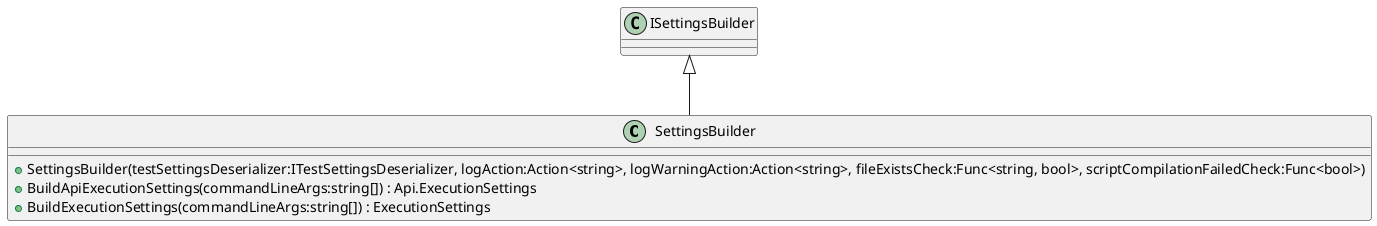 @startuml
class SettingsBuilder {
    + SettingsBuilder(testSettingsDeserializer:ITestSettingsDeserializer, logAction:Action<string>, logWarningAction:Action<string>, fileExistsCheck:Func<string, bool>, scriptCompilationFailedCheck:Func<bool>)
    + BuildApiExecutionSettings(commandLineArgs:string[]) : Api.ExecutionSettings
    + BuildExecutionSettings(commandLineArgs:string[]) : ExecutionSettings
}
ISettingsBuilder <|-- SettingsBuilder
@enduml
